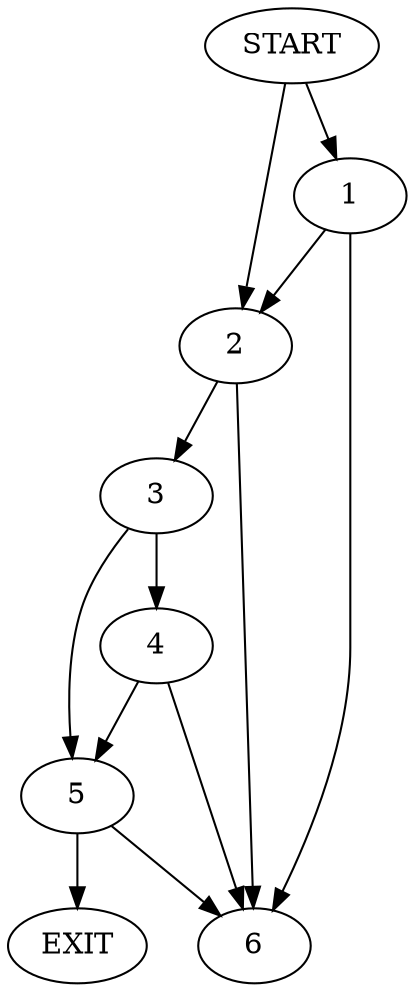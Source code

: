 digraph { 
0 [label="START"];
1;
2;
3;
4;
5;
6;
7[label="EXIT"];
0 -> 2;
0 -> 1;
1 -> 2;
1 -> 6;
2 -> 3;
2 -> 6;
3 -> 4;
3 -> 5;
4 -> 6;
4 -> 5;
5 -> 7;
5 -> 6;
}